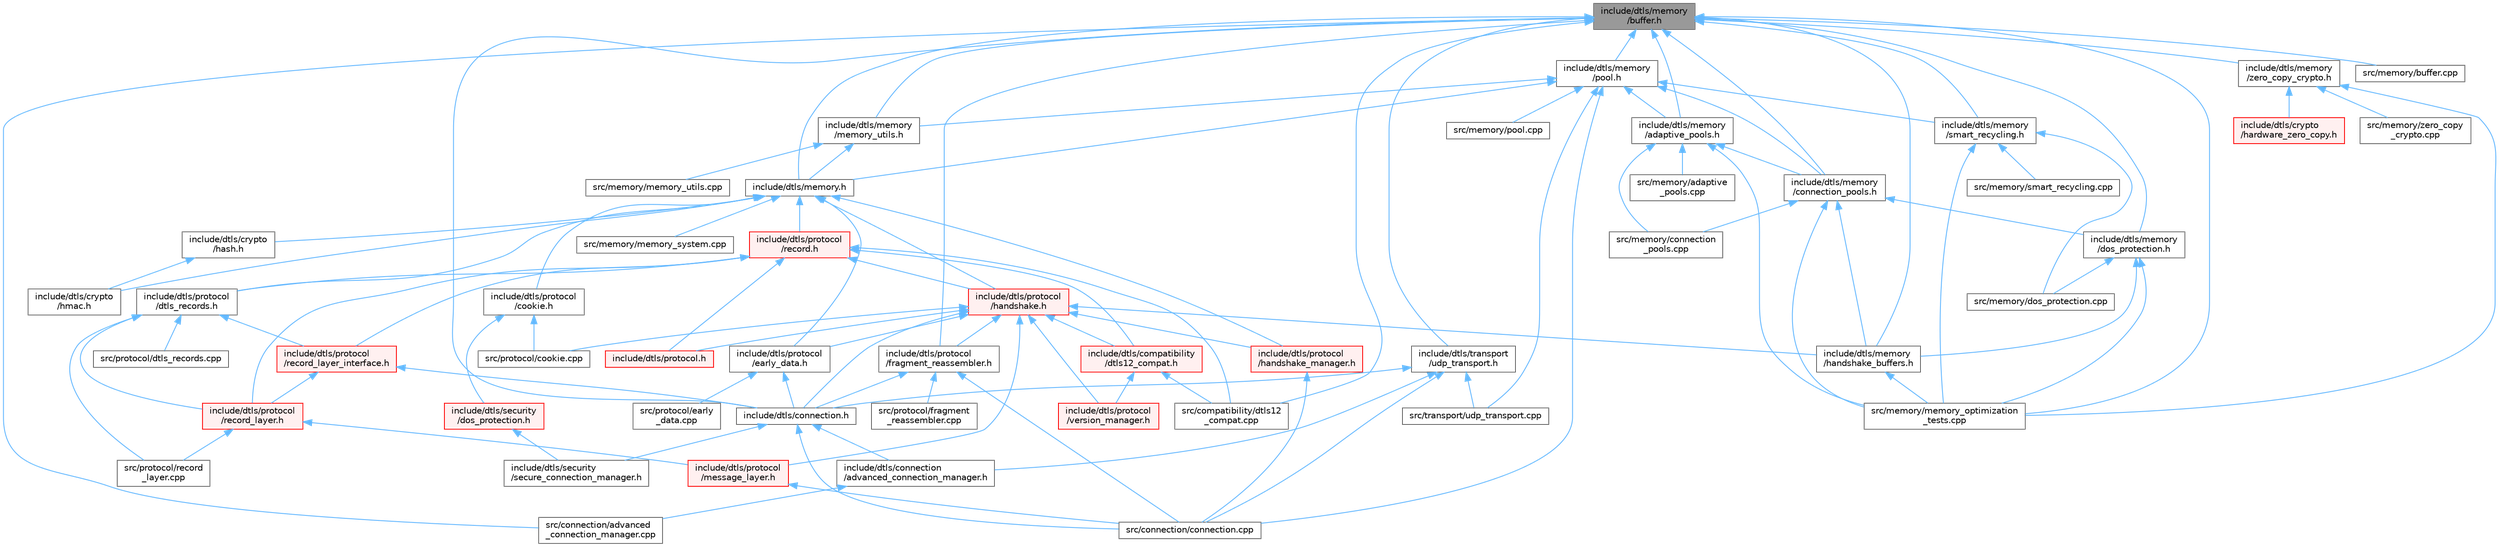 digraph "include/dtls/memory/buffer.h"
{
 // LATEX_PDF_SIZE
  bgcolor="transparent";
  edge [fontname=Helvetica,fontsize=10,labelfontname=Helvetica,labelfontsize=10];
  node [fontname=Helvetica,fontsize=10,shape=box,height=0.2,width=0.4];
  Node1 [id="Node000001",label="include/dtls/memory\l/buffer.h",height=0.2,width=0.4,color="gray40", fillcolor="grey60", style="filled", fontcolor="black",tooltip=" "];
  Node1 -> Node2 [id="edge1_Node000001_Node000002",dir="back",color="steelblue1",style="solid",tooltip=" "];
  Node2 [id="Node000002",label="include/dtls/connection.h",height=0.2,width=0.4,color="grey40", fillcolor="white", style="filled",URL="$connection_8h.html",tooltip="DTLS v1.3 Connection Management API."];
  Node2 -> Node3 [id="edge2_Node000002_Node000003",dir="back",color="steelblue1",style="solid",tooltip=" "];
  Node3 [id="Node000003",label="include/dtls/connection\l/advanced_connection_manager.h",height=0.2,width=0.4,color="grey40", fillcolor="white", style="filled",URL="$advanced__connection__manager_8h.html",tooltip="Advanced connection pooling and management for DTLS v1.3."];
  Node3 -> Node4 [id="edge3_Node000003_Node000004",dir="back",color="steelblue1",style="solid",tooltip=" "];
  Node4 [id="Node000004",label="src/connection/advanced\l_connection_manager.cpp",height=0.2,width=0.4,color="grey40", fillcolor="white", style="filled",URL="$advanced__connection__manager_8cpp.html",tooltip="Implementation of advanced connection pooling and management."];
  Node2 -> Node5 [id="edge4_Node000002_Node000005",dir="back",color="steelblue1",style="solid",tooltip=" "];
  Node5 [id="Node000005",label="include/dtls/security\l/secure_connection_manager.h",height=0.2,width=0.4,color="grey40", fillcolor="white", style="filled",URL="$secure__connection__manager_8h.html",tooltip=" "];
  Node2 -> Node6 [id="edge5_Node000002_Node000006",dir="back",color="steelblue1",style="solid",tooltip=" "];
  Node6 [id="Node000006",label="src/connection/connection.cpp",height=0.2,width=0.4,color="grey40", fillcolor="white", style="filled",URL="$connection_8cpp.html",tooltip=" "];
  Node1 -> Node7 [id="edge6_Node000001_Node000007",dir="back",color="steelblue1",style="solid",tooltip=" "];
  Node7 [id="Node000007",label="include/dtls/memory.h",height=0.2,width=0.4,color="grey40", fillcolor="white", style="filled",URL="$memory_8h.html",tooltip=" "];
  Node7 -> Node8 [id="edge7_Node000007_Node000008",dir="back",color="steelblue1",style="solid",tooltip=" "];
  Node8 [id="Node000008",label="include/dtls/crypto\l/hash.h",height=0.2,width=0.4,color="grey40", fillcolor="white", style="filled",URL="$hash_8h.html",tooltip=" "];
  Node8 -> Node9 [id="edge8_Node000008_Node000009",dir="back",color="steelblue1",style="solid",tooltip=" "];
  Node9 [id="Node000009",label="include/dtls/crypto\l/hmac.h",height=0.2,width=0.4,color="grey40", fillcolor="white", style="filled",URL="$hmac_8h.html",tooltip=" "];
  Node7 -> Node9 [id="edge9_Node000007_Node000009",dir="back",color="steelblue1",style="solid",tooltip=" "];
  Node7 -> Node10 [id="edge10_Node000007_Node000010",dir="back",color="steelblue1",style="solid",tooltip=" "];
  Node10 [id="Node000010",label="include/dtls/protocol\l/cookie.h",height=0.2,width=0.4,color="grey40", fillcolor="white", style="filled",URL="$cookie_8h.html",tooltip=" "];
  Node10 -> Node11 [id="edge11_Node000010_Node000011",dir="back",color="steelblue1",style="solid",tooltip=" "];
  Node11 [id="Node000011",label="include/dtls/security\l/dos_protection.h",height=0.2,width=0.4,color="red", fillcolor="#FFF0F0", style="filled",URL="$security_2dos__protection_8h.html",tooltip=" "];
  Node11 -> Node5 [id="edge12_Node000011_Node000005",dir="back",color="steelblue1",style="solid",tooltip=" "];
  Node10 -> Node13 [id="edge13_Node000010_Node000013",dir="back",color="steelblue1",style="solid",tooltip=" "];
  Node13 [id="Node000013",label="src/protocol/cookie.cpp",height=0.2,width=0.4,color="grey40", fillcolor="white", style="filled",URL="$cookie_8cpp.html",tooltip=" "];
  Node7 -> Node14 [id="edge14_Node000007_Node000014",dir="back",color="steelblue1",style="solid",tooltip=" "];
  Node14 [id="Node000014",label="include/dtls/protocol\l/dtls_records.h",height=0.2,width=0.4,color="grey40", fillcolor="white", style="filled",URL="$dtls__records_8h.html",tooltip=" "];
  Node14 -> Node15 [id="edge15_Node000014_Node000015",dir="back",color="steelblue1",style="solid",tooltip=" "];
  Node15 [id="Node000015",label="include/dtls/protocol\l/record_layer.h",height=0.2,width=0.4,color="red", fillcolor="#FFF0F0", style="filled",URL="$record__layer_8h.html",tooltip=" "];
  Node15 -> Node16 [id="edge16_Node000015_Node000016",dir="back",color="steelblue1",style="solid",tooltip=" "];
  Node16 [id="Node000016",label="include/dtls/protocol\l/message_layer.h",height=0.2,width=0.4,color="red", fillcolor="#FFF0F0", style="filled",URL="$message__layer_8h.html",tooltip=" "];
  Node16 -> Node6 [id="edge17_Node000016_Node000006",dir="back",color="steelblue1",style="solid",tooltip=" "];
  Node15 -> Node20 [id="edge18_Node000015_Node000020",dir="back",color="steelblue1",style="solid",tooltip=" "];
  Node20 [id="Node000020",label="src/protocol/record\l_layer.cpp",height=0.2,width=0.4,color="grey40", fillcolor="white", style="filled",URL="$record__layer_8cpp.html",tooltip=" "];
  Node14 -> Node21 [id="edge19_Node000014_Node000021",dir="back",color="steelblue1",style="solid",tooltip=" "];
  Node21 [id="Node000021",label="include/dtls/protocol\l/record_layer_interface.h",height=0.2,width=0.4,color="red", fillcolor="#FFF0F0", style="filled",URL="$record__layer__interface_8h.html",tooltip=" "];
  Node21 -> Node2 [id="edge20_Node000021_Node000002",dir="back",color="steelblue1",style="solid",tooltip=" "];
  Node21 -> Node15 [id="edge21_Node000021_Node000015",dir="back",color="steelblue1",style="solid",tooltip=" "];
  Node14 -> Node26 [id="edge22_Node000014_Node000026",dir="back",color="steelblue1",style="solid",tooltip=" "];
  Node26 [id="Node000026",label="src/protocol/dtls_records.cpp",height=0.2,width=0.4,color="grey40", fillcolor="white", style="filled",URL="$dtls__records_8cpp.html",tooltip=" "];
  Node14 -> Node20 [id="edge23_Node000014_Node000020",dir="back",color="steelblue1",style="solid",tooltip=" "];
  Node7 -> Node27 [id="edge24_Node000007_Node000027",dir="back",color="steelblue1",style="solid",tooltip=" "];
  Node27 [id="Node000027",label="include/dtls/protocol\l/early_data.h",height=0.2,width=0.4,color="grey40", fillcolor="white", style="filled",URL="$early__data_8h.html",tooltip=" "];
  Node27 -> Node2 [id="edge25_Node000027_Node000002",dir="back",color="steelblue1",style="solid",tooltip=" "];
  Node27 -> Node28 [id="edge26_Node000027_Node000028",dir="back",color="steelblue1",style="solid",tooltip=" "];
  Node28 [id="Node000028",label="src/protocol/early\l_data.cpp",height=0.2,width=0.4,color="grey40", fillcolor="white", style="filled",URL="$early__data_8cpp.html",tooltip=" "];
  Node7 -> Node29 [id="edge27_Node000007_Node000029",dir="back",color="steelblue1",style="solid",tooltip=" "];
  Node29 [id="Node000029",label="include/dtls/protocol\l/handshake.h",height=0.2,width=0.4,color="red", fillcolor="#FFF0F0", style="filled",URL="$handshake_8h.html",tooltip=" "];
  Node29 -> Node30 [id="edge28_Node000029_Node000030",dir="back",color="steelblue1",style="solid",tooltip=" "];
  Node30 [id="Node000030",label="include/dtls/compatibility\l/dtls12_compat.h",height=0.2,width=0.4,color="red", fillcolor="#FFF0F0", style="filled",URL="$dtls12__compat_8h.html",tooltip="DTLS 1.2 Backward Compatibility Layer."];
  Node30 -> Node31 [id="edge29_Node000030_Node000031",dir="back",color="steelblue1",style="solid",tooltip=" "];
  Node31 [id="Node000031",label="include/dtls/protocol\l/version_manager.h",height=0.2,width=0.4,color="red", fillcolor="#FFF0F0", style="filled",URL="$version__manager_8h.html",tooltip=" "];
  Node30 -> Node34 [id="edge30_Node000030_Node000034",dir="back",color="steelblue1",style="solid",tooltip=" "];
  Node34 [id="Node000034",label="src/compatibility/dtls12\l_compat.cpp",height=0.2,width=0.4,color="grey40", fillcolor="white", style="filled",URL="$dtls12__compat_8cpp.html",tooltip="Implementation of DTLS 1.2 Backward Compatibility Layer."];
  Node29 -> Node2 [id="edge31_Node000029_Node000002",dir="back",color="steelblue1",style="solid",tooltip=" "];
  Node29 -> Node35 [id="edge32_Node000029_Node000035",dir="back",color="steelblue1",style="solid",tooltip=" "];
  Node35 [id="Node000035",label="include/dtls/memory\l/handshake_buffers.h",height=0.2,width=0.4,color="grey40", fillcolor="white", style="filled",URL="$handshake__buffers_8h.html",tooltip=" "];
  Node35 -> Node36 [id="edge33_Node000035_Node000036",dir="back",color="steelblue1",style="solid",tooltip=" "];
  Node36 [id="Node000036",label="src/memory/memory_optimization\l_tests.cpp",height=0.2,width=0.4,color="grey40", fillcolor="white", style="filled",URL="$memory__optimization__tests_8cpp.html",tooltip=" "];
  Node29 -> Node37 [id="edge34_Node000029_Node000037",dir="back",color="steelblue1",style="solid",tooltip=" "];
  Node37 [id="Node000037",label="include/dtls/protocol.h",height=0.2,width=0.4,color="red", fillcolor="#FFF0F0", style="filled",URL="$protocol_8h.html",tooltip=" "];
  Node29 -> Node27 [id="edge35_Node000029_Node000027",dir="back",color="steelblue1",style="solid",tooltip=" "];
  Node29 -> Node39 [id="edge36_Node000029_Node000039",dir="back",color="steelblue1",style="solid",tooltip=" "];
  Node39 [id="Node000039",label="include/dtls/protocol\l/fragment_reassembler.h",height=0.2,width=0.4,color="grey40", fillcolor="white", style="filled",URL="$fragment__reassembler_8h.html",tooltip=" "];
  Node39 -> Node2 [id="edge37_Node000039_Node000002",dir="back",color="steelblue1",style="solid",tooltip=" "];
  Node39 -> Node6 [id="edge38_Node000039_Node000006",dir="back",color="steelblue1",style="solid",tooltip=" "];
  Node39 -> Node40 [id="edge39_Node000039_Node000040",dir="back",color="steelblue1",style="solid",tooltip=" "];
  Node40 [id="Node000040",label="src/protocol/fragment\l_reassembler.cpp",height=0.2,width=0.4,color="grey40", fillcolor="white", style="filled",URL="$fragment__reassembler_8cpp.html",tooltip=" "];
  Node29 -> Node41 [id="edge40_Node000029_Node000041",dir="back",color="steelblue1",style="solid",tooltip=" "];
  Node41 [id="Node000041",label="include/dtls/protocol\l/handshake_manager.h",height=0.2,width=0.4,color="red", fillcolor="#FFF0F0", style="filled",URL="$handshake__manager_8h.html",tooltip=" "];
  Node41 -> Node6 [id="edge41_Node000041_Node000006",dir="back",color="steelblue1",style="solid",tooltip=" "];
  Node29 -> Node16 [id="edge42_Node000029_Node000016",dir="back",color="steelblue1",style="solid",tooltip=" "];
  Node29 -> Node31 [id="edge43_Node000029_Node000031",dir="back",color="steelblue1",style="solid",tooltip=" "];
  Node29 -> Node13 [id="edge44_Node000029_Node000013",dir="back",color="steelblue1",style="solid",tooltip=" "];
  Node7 -> Node41 [id="edge45_Node000007_Node000041",dir="back",color="steelblue1",style="solid",tooltip=" "];
  Node7 -> Node44 [id="edge46_Node000007_Node000044",dir="back",color="steelblue1",style="solid",tooltip=" "];
  Node44 [id="Node000044",label="include/dtls/protocol\l/record.h",height=0.2,width=0.4,color="red", fillcolor="#FFF0F0", style="filled",URL="$record_8h.html",tooltip=" "];
  Node44 -> Node30 [id="edge47_Node000044_Node000030",dir="back",color="steelblue1",style="solid",tooltip=" "];
  Node44 -> Node37 [id="edge48_Node000044_Node000037",dir="back",color="steelblue1",style="solid",tooltip=" "];
  Node44 -> Node14 [id="edge49_Node000044_Node000014",dir="back",color="steelblue1",style="solid",tooltip=" "];
  Node44 -> Node29 [id="edge50_Node000044_Node000029",dir="back",color="steelblue1",style="solid",tooltip=" "];
  Node44 -> Node15 [id="edge51_Node000044_Node000015",dir="back",color="steelblue1",style="solid",tooltip=" "];
  Node44 -> Node21 [id="edge52_Node000044_Node000021",dir="back",color="steelblue1",style="solid",tooltip=" "];
  Node44 -> Node34 [id="edge53_Node000044_Node000034",dir="back",color="steelblue1",style="solid",tooltip=" "];
  Node7 -> Node46 [id="edge54_Node000007_Node000046",dir="back",color="steelblue1",style="solid",tooltip=" "];
  Node46 [id="Node000046",label="src/memory/memory_system.cpp",height=0.2,width=0.4,color="grey40", fillcolor="white", style="filled",URL="$memory__system_8cpp.html",tooltip=" "];
  Node1 -> Node47 [id="edge55_Node000001_Node000047",dir="back",color="steelblue1",style="solid",tooltip=" "];
  Node47 [id="Node000047",label="include/dtls/memory\l/adaptive_pools.h",height=0.2,width=0.4,color="grey40", fillcolor="white", style="filled",URL="$adaptive__pools_8h.html",tooltip=" "];
  Node47 -> Node48 [id="edge56_Node000047_Node000048",dir="back",color="steelblue1",style="solid",tooltip=" "];
  Node48 [id="Node000048",label="include/dtls/memory\l/connection_pools.h",height=0.2,width=0.4,color="grey40", fillcolor="white", style="filled",URL="$connection__pools_8h.html",tooltip=" "];
  Node48 -> Node49 [id="edge57_Node000048_Node000049",dir="back",color="steelblue1",style="solid",tooltip=" "];
  Node49 [id="Node000049",label="include/dtls/memory\l/dos_protection.h",height=0.2,width=0.4,color="grey40", fillcolor="white", style="filled",URL="$memory_2dos__protection_8h.html",tooltip=" "];
  Node49 -> Node35 [id="edge58_Node000049_Node000035",dir="back",color="steelblue1",style="solid",tooltip=" "];
  Node49 -> Node50 [id="edge59_Node000049_Node000050",dir="back",color="steelblue1",style="solid",tooltip=" "];
  Node50 [id="Node000050",label="src/memory/dos_protection.cpp",height=0.2,width=0.4,color="grey40", fillcolor="white", style="filled",URL="$memory_2dos__protection_8cpp.html",tooltip=" "];
  Node49 -> Node36 [id="edge60_Node000049_Node000036",dir="back",color="steelblue1",style="solid",tooltip=" "];
  Node48 -> Node35 [id="edge61_Node000048_Node000035",dir="back",color="steelblue1",style="solid",tooltip=" "];
  Node48 -> Node51 [id="edge62_Node000048_Node000051",dir="back",color="steelblue1",style="solid",tooltip=" "];
  Node51 [id="Node000051",label="src/memory/connection\l_pools.cpp",height=0.2,width=0.4,color="grey40", fillcolor="white", style="filled",URL="$connection__pools_8cpp.html",tooltip=" "];
  Node48 -> Node36 [id="edge63_Node000048_Node000036",dir="back",color="steelblue1",style="solid",tooltip=" "];
  Node47 -> Node52 [id="edge64_Node000047_Node000052",dir="back",color="steelblue1",style="solid",tooltip=" "];
  Node52 [id="Node000052",label="src/memory/adaptive\l_pools.cpp",height=0.2,width=0.4,color="grey40", fillcolor="white", style="filled",URL="$adaptive__pools_8cpp.html",tooltip=" "];
  Node47 -> Node51 [id="edge65_Node000047_Node000051",dir="back",color="steelblue1",style="solid",tooltip=" "];
  Node47 -> Node36 [id="edge66_Node000047_Node000036",dir="back",color="steelblue1",style="solid",tooltip=" "];
  Node1 -> Node48 [id="edge67_Node000001_Node000048",dir="back",color="steelblue1",style="solid",tooltip=" "];
  Node1 -> Node49 [id="edge68_Node000001_Node000049",dir="back",color="steelblue1",style="solid",tooltip=" "];
  Node1 -> Node35 [id="edge69_Node000001_Node000035",dir="back",color="steelblue1",style="solid",tooltip=" "];
  Node1 -> Node53 [id="edge70_Node000001_Node000053",dir="back",color="steelblue1",style="solid",tooltip=" "];
  Node53 [id="Node000053",label="include/dtls/memory\l/memory_utils.h",height=0.2,width=0.4,color="grey40", fillcolor="white", style="filled",URL="$memory__utils_8h.html",tooltip=" "];
  Node53 -> Node7 [id="edge71_Node000053_Node000007",dir="back",color="steelblue1",style="solid",tooltip=" "];
  Node53 -> Node54 [id="edge72_Node000053_Node000054",dir="back",color="steelblue1",style="solid",tooltip=" "];
  Node54 [id="Node000054",label="src/memory/memory_utils.cpp",height=0.2,width=0.4,color="grey40", fillcolor="white", style="filled",URL="$memory__utils_8cpp.html",tooltip=" "];
  Node1 -> Node55 [id="edge73_Node000001_Node000055",dir="back",color="steelblue1",style="solid",tooltip=" "];
  Node55 [id="Node000055",label="include/dtls/memory\l/pool.h",height=0.2,width=0.4,color="grey40", fillcolor="white", style="filled",URL="$pool_8h.html",tooltip=" "];
  Node55 -> Node7 [id="edge74_Node000055_Node000007",dir="back",color="steelblue1",style="solid",tooltip=" "];
  Node55 -> Node47 [id="edge75_Node000055_Node000047",dir="back",color="steelblue1",style="solid",tooltip=" "];
  Node55 -> Node48 [id="edge76_Node000055_Node000048",dir="back",color="steelblue1",style="solid",tooltip=" "];
  Node55 -> Node53 [id="edge77_Node000055_Node000053",dir="back",color="steelblue1",style="solid",tooltip=" "];
  Node55 -> Node56 [id="edge78_Node000055_Node000056",dir="back",color="steelblue1",style="solid",tooltip=" "];
  Node56 [id="Node000056",label="include/dtls/memory\l/smart_recycling.h",height=0.2,width=0.4,color="grey40", fillcolor="white", style="filled",URL="$smart__recycling_8h.html",tooltip=" "];
  Node56 -> Node50 [id="edge79_Node000056_Node000050",dir="back",color="steelblue1",style="solid",tooltip=" "];
  Node56 -> Node36 [id="edge80_Node000056_Node000036",dir="back",color="steelblue1",style="solid",tooltip=" "];
  Node56 -> Node57 [id="edge81_Node000056_Node000057",dir="back",color="steelblue1",style="solid",tooltip=" "];
  Node57 [id="Node000057",label="src/memory/smart_recycling.cpp",height=0.2,width=0.4,color="grey40", fillcolor="white", style="filled",URL="$smart__recycling_8cpp.html",tooltip=" "];
  Node55 -> Node6 [id="edge82_Node000055_Node000006",dir="back",color="steelblue1",style="solid",tooltip=" "];
  Node55 -> Node58 [id="edge83_Node000055_Node000058",dir="back",color="steelblue1",style="solid",tooltip=" "];
  Node58 [id="Node000058",label="src/memory/pool.cpp",height=0.2,width=0.4,color="grey40", fillcolor="white", style="filled",URL="$pool_8cpp.html",tooltip=" "];
  Node55 -> Node59 [id="edge84_Node000055_Node000059",dir="back",color="steelblue1",style="solid",tooltip=" "];
  Node59 [id="Node000059",label="src/transport/udp_transport.cpp",height=0.2,width=0.4,color="grey40", fillcolor="white", style="filled",URL="$udp__transport_8cpp.html",tooltip=" "];
  Node1 -> Node56 [id="edge85_Node000001_Node000056",dir="back",color="steelblue1",style="solid",tooltip=" "];
  Node1 -> Node60 [id="edge86_Node000001_Node000060",dir="back",color="steelblue1",style="solid",tooltip=" "];
  Node60 [id="Node000060",label="include/dtls/memory\l/zero_copy_crypto.h",height=0.2,width=0.4,color="grey40", fillcolor="white", style="filled",URL="$zero__copy__crypto_8h.html",tooltip=" "];
  Node60 -> Node61 [id="edge87_Node000060_Node000061",dir="back",color="steelblue1",style="solid",tooltip=" "];
  Node61 [id="Node000061",label="include/dtls/crypto\l/hardware_zero_copy.h",height=0.2,width=0.4,color="red", fillcolor="#FFF0F0", style="filled",URL="$hardware__zero__copy_8h.html",tooltip=" "];
  Node60 -> Node36 [id="edge88_Node000060_Node000036",dir="back",color="steelblue1",style="solid",tooltip=" "];
  Node60 -> Node63 [id="edge89_Node000060_Node000063",dir="back",color="steelblue1",style="solid",tooltip=" "];
  Node63 [id="Node000063",label="src/memory/zero_copy\l_crypto.cpp",height=0.2,width=0.4,color="grey40", fillcolor="white", style="filled",URL="$zero__copy__crypto_8cpp.html",tooltip=" "];
  Node1 -> Node39 [id="edge90_Node000001_Node000039",dir="back",color="steelblue1",style="solid",tooltip=" "];
  Node1 -> Node64 [id="edge91_Node000001_Node000064",dir="back",color="steelblue1",style="solid",tooltip=" "];
  Node64 [id="Node000064",label="include/dtls/transport\l/udp_transport.h",height=0.2,width=0.4,color="grey40", fillcolor="white", style="filled",URL="$udp__transport_8h.html",tooltip=" "];
  Node64 -> Node2 [id="edge92_Node000064_Node000002",dir="back",color="steelblue1",style="solid",tooltip=" "];
  Node64 -> Node3 [id="edge93_Node000064_Node000003",dir="back",color="steelblue1",style="solid",tooltip=" "];
  Node64 -> Node6 [id="edge94_Node000064_Node000006",dir="back",color="steelblue1",style="solid",tooltip=" "];
  Node64 -> Node59 [id="edge95_Node000064_Node000059",dir="back",color="steelblue1",style="solid",tooltip=" "];
  Node1 -> Node34 [id="edge96_Node000001_Node000034",dir="back",color="steelblue1",style="solid",tooltip=" "];
  Node1 -> Node4 [id="edge97_Node000001_Node000004",dir="back",color="steelblue1",style="solid",tooltip=" "];
  Node1 -> Node65 [id="edge98_Node000001_Node000065",dir="back",color="steelblue1",style="solid",tooltip=" "];
  Node65 [id="Node000065",label="src/memory/buffer.cpp",height=0.2,width=0.4,color="grey40", fillcolor="white", style="filled",URL="$buffer_8cpp.html",tooltip=" "];
  Node1 -> Node36 [id="edge99_Node000001_Node000036",dir="back",color="steelblue1",style="solid",tooltip=" "];
}
